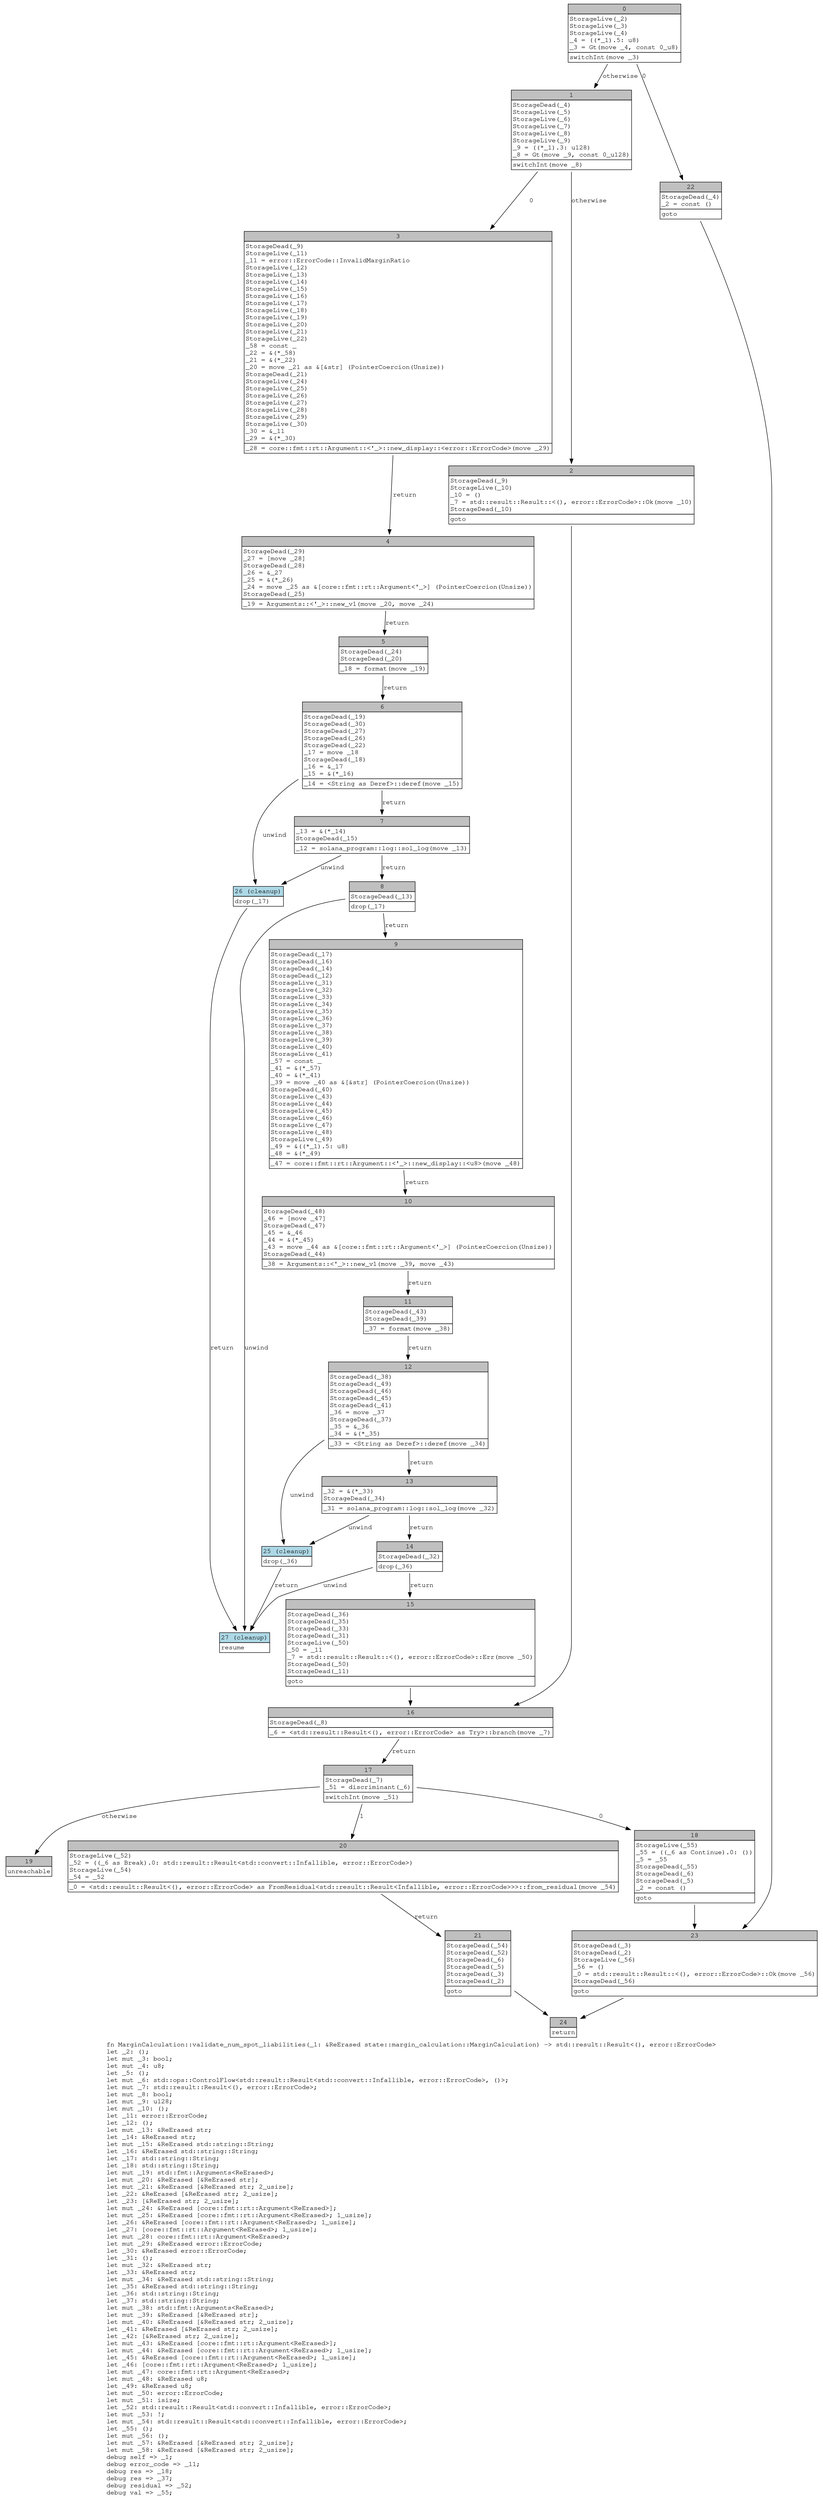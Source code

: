 digraph Mir_0_3449 {
    graph [fontname="Courier, monospace"];
    node [fontname="Courier, monospace"];
    edge [fontname="Courier, monospace"];
    label=<fn MarginCalculation::validate_num_spot_liabilities(_1: &amp;ReErased state::margin_calculation::MarginCalculation) -&gt; std::result::Result&lt;(), error::ErrorCode&gt;<br align="left"/>let _2: ();<br align="left"/>let mut _3: bool;<br align="left"/>let mut _4: u8;<br align="left"/>let _5: ();<br align="left"/>let mut _6: std::ops::ControlFlow&lt;std::result::Result&lt;std::convert::Infallible, error::ErrorCode&gt;, ()&gt;;<br align="left"/>let mut _7: std::result::Result&lt;(), error::ErrorCode&gt;;<br align="left"/>let mut _8: bool;<br align="left"/>let mut _9: u128;<br align="left"/>let mut _10: ();<br align="left"/>let _11: error::ErrorCode;<br align="left"/>let _12: ();<br align="left"/>let mut _13: &amp;ReErased str;<br align="left"/>let _14: &amp;ReErased str;<br align="left"/>let mut _15: &amp;ReErased std::string::String;<br align="left"/>let _16: &amp;ReErased std::string::String;<br align="left"/>let _17: std::string::String;<br align="left"/>let _18: std::string::String;<br align="left"/>let mut _19: std::fmt::Arguments&lt;ReErased&gt;;<br align="left"/>let mut _20: &amp;ReErased [&amp;ReErased str];<br align="left"/>let mut _21: &amp;ReErased [&amp;ReErased str; 2_usize];<br align="left"/>let _22: &amp;ReErased [&amp;ReErased str; 2_usize];<br align="left"/>let _23: [&amp;ReErased str; 2_usize];<br align="left"/>let mut _24: &amp;ReErased [core::fmt::rt::Argument&lt;ReErased&gt;];<br align="left"/>let mut _25: &amp;ReErased [core::fmt::rt::Argument&lt;ReErased&gt;; 1_usize];<br align="left"/>let _26: &amp;ReErased [core::fmt::rt::Argument&lt;ReErased&gt;; 1_usize];<br align="left"/>let _27: [core::fmt::rt::Argument&lt;ReErased&gt;; 1_usize];<br align="left"/>let mut _28: core::fmt::rt::Argument&lt;ReErased&gt;;<br align="left"/>let mut _29: &amp;ReErased error::ErrorCode;<br align="left"/>let _30: &amp;ReErased error::ErrorCode;<br align="left"/>let _31: ();<br align="left"/>let mut _32: &amp;ReErased str;<br align="left"/>let _33: &amp;ReErased str;<br align="left"/>let mut _34: &amp;ReErased std::string::String;<br align="left"/>let _35: &amp;ReErased std::string::String;<br align="left"/>let _36: std::string::String;<br align="left"/>let _37: std::string::String;<br align="left"/>let mut _38: std::fmt::Arguments&lt;ReErased&gt;;<br align="left"/>let mut _39: &amp;ReErased [&amp;ReErased str];<br align="left"/>let mut _40: &amp;ReErased [&amp;ReErased str; 2_usize];<br align="left"/>let _41: &amp;ReErased [&amp;ReErased str; 2_usize];<br align="left"/>let _42: [&amp;ReErased str; 2_usize];<br align="left"/>let mut _43: &amp;ReErased [core::fmt::rt::Argument&lt;ReErased&gt;];<br align="left"/>let mut _44: &amp;ReErased [core::fmt::rt::Argument&lt;ReErased&gt;; 1_usize];<br align="left"/>let _45: &amp;ReErased [core::fmt::rt::Argument&lt;ReErased&gt;; 1_usize];<br align="left"/>let _46: [core::fmt::rt::Argument&lt;ReErased&gt;; 1_usize];<br align="left"/>let mut _47: core::fmt::rt::Argument&lt;ReErased&gt;;<br align="left"/>let mut _48: &amp;ReErased u8;<br align="left"/>let _49: &amp;ReErased u8;<br align="left"/>let mut _50: error::ErrorCode;<br align="left"/>let mut _51: isize;<br align="left"/>let _52: std::result::Result&lt;std::convert::Infallible, error::ErrorCode&gt;;<br align="left"/>let mut _53: !;<br align="left"/>let mut _54: std::result::Result&lt;std::convert::Infallible, error::ErrorCode&gt;;<br align="left"/>let _55: ();<br align="left"/>let mut _56: ();<br align="left"/>let mut _57: &amp;ReErased [&amp;ReErased str; 2_usize];<br align="left"/>let mut _58: &amp;ReErased [&amp;ReErased str; 2_usize];<br align="left"/>debug self =&gt; _1;<br align="left"/>debug error_code =&gt; _11;<br align="left"/>debug res =&gt; _18;<br align="left"/>debug res =&gt; _37;<br align="left"/>debug residual =&gt; _52;<br align="left"/>debug val =&gt; _55;<br align="left"/>>;
    bb0__0_3449 [shape="none", label=<<table border="0" cellborder="1" cellspacing="0"><tr><td bgcolor="gray" align="center" colspan="1">0</td></tr><tr><td align="left" balign="left">StorageLive(_2)<br/>StorageLive(_3)<br/>StorageLive(_4)<br/>_4 = ((*_1).5: u8)<br/>_3 = Gt(move _4, const 0_u8)<br/></td></tr><tr><td align="left">switchInt(move _3)</td></tr></table>>];
    bb1__0_3449 [shape="none", label=<<table border="0" cellborder="1" cellspacing="0"><tr><td bgcolor="gray" align="center" colspan="1">1</td></tr><tr><td align="left" balign="left">StorageDead(_4)<br/>StorageLive(_5)<br/>StorageLive(_6)<br/>StorageLive(_7)<br/>StorageLive(_8)<br/>StorageLive(_9)<br/>_9 = ((*_1).3: u128)<br/>_8 = Gt(move _9, const 0_u128)<br/></td></tr><tr><td align="left">switchInt(move _8)</td></tr></table>>];
    bb2__0_3449 [shape="none", label=<<table border="0" cellborder="1" cellspacing="0"><tr><td bgcolor="gray" align="center" colspan="1">2</td></tr><tr><td align="left" balign="left">StorageDead(_9)<br/>StorageLive(_10)<br/>_10 = ()<br/>_7 = std::result::Result::&lt;(), error::ErrorCode&gt;::Ok(move _10)<br/>StorageDead(_10)<br/></td></tr><tr><td align="left">goto</td></tr></table>>];
    bb3__0_3449 [shape="none", label=<<table border="0" cellborder="1" cellspacing="0"><tr><td bgcolor="gray" align="center" colspan="1">3</td></tr><tr><td align="left" balign="left">StorageDead(_9)<br/>StorageLive(_11)<br/>_11 = error::ErrorCode::InvalidMarginRatio<br/>StorageLive(_12)<br/>StorageLive(_13)<br/>StorageLive(_14)<br/>StorageLive(_15)<br/>StorageLive(_16)<br/>StorageLive(_17)<br/>StorageLive(_18)<br/>StorageLive(_19)<br/>StorageLive(_20)<br/>StorageLive(_21)<br/>StorageLive(_22)<br/>_58 = const _<br/>_22 = &amp;(*_58)<br/>_21 = &amp;(*_22)<br/>_20 = move _21 as &amp;[&amp;str] (PointerCoercion(Unsize))<br/>StorageDead(_21)<br/>StorageLive(_24)<br/>StorageLive(_25)<br/>StorageLive(_26)<br/>StorageLive(_27)<br/>StorageLive(_28)<br/>StorageLive(_29)<br/>StorageLive(_30)<br/>_30 = &amp;_11<br/>_29 = &amp;(*_30)<br/></td></tr><tr><td align="left">_28 = core::fmt::rt::Argument::&lt;'_&gt;::new_display::&lt;error::ErrorCode&gt;(move _29)</td></tr></table>>];
    bb4__0_3449 [shape="none", label=<<table border="0" cellborder="1" cellspacing="0"><tr><td bgcolor="gray" align="center" colspan="1">4</td></tr><tr><td align="left" balign="left">StorageDead(_29)<br/>_27 = [move _28]<br/>StorageDead(_28)<br/>_26 = &amp;_27<br/>_25 = &amp;(*_26)<br/>_24 = move _25 as &amp;[core::fmt::rt::Argument&lt;'_&gt;] (PointerCoercion(Unsize))<br/>StorageDead(_25)<br/></td></tr><tr><td align="left">_19 = Arguments::&lt;'_&gt;::new_v1(move _20, move _24)</td></tr></table>>];
    bb5__0_3449 [shape="none", label=<<table border="0" cellborder="1" cellspacing="0"><tr><td bgcolor="gray" align="center" colspan="1">5</td></tr><tr><td align="left" balign="left">StorageDead(_24)<br/>StorageDead(_20)<br/></td></tr><tr><td align="left">_18 = format(move _19)</td></tr></table>>];
    bb6__0_3449 [shape="none", label=<<table border="0" cellborder="1" cellspacing="0"><tr><td bgcolor="gray" align="center" colspan="1">6</td></tr><tr><td align="left" balign="left">StorageDead(_19)<br/>StorageDead(_30)<br/>StorageDead(_27)<br/>StorageDead(_26)<br/>StorageDead(_22)<br/>_17 = move _18<br/>StorageDead(_18)<br/>_16 = &amp;_17<br/>_15 = &amp;(*_16)<br/></td></tr><tr><td align="left">_14 = &lt;String as Deref&gt;::deref(move _15)</td></tr></table>>];
    bb7__0_3449 [shape="none", label=<<table border="0" cellborder="1" cellspacing="0"><tr><td bgcolor="gray" align="center" colspan="1">7</td></tr><tr><td align="left" balign="left">_13 = &amp;(*_14)<br/>StorageDead(_15)<br/></td></tr><tr><td align="left">_12 = solana_program::log::sol_log(move _13)</td></tr></table>>];
    bb8__0_3449 [shape="none", label=<<table border="0" cellborder="1" cellspacing="0"><tr><td bgcolor="gray" align="center" colspan="1">8</td></tr><tr><td align="left" balign="left">StorageDead(_13)<br/></td></tr><tr><td align="left">drop(_17)</td></tr></table>>];
    bb9__0_3449 [shape="none", label=<<table border="0" cellborder="1" cellspacing="0"><tr><td bgcolor="gray" align="center" colspan="1">9</td></tr><tr><td align="left" balign="left">StorageDead(_17)<br/>StorageDead(_16)<br/>StorageDead(_14)<br/>StorageDead(_12)<br/>StorageLive(_31)<br/>StorageLive(_32)<br/>StorageLive(_33)<br/>StorageLive(_34)<br/>StorageLive(_35)<br/>StorageLive(_36)<br/>StorageLive(_37)<br/>StorageLive(_38)<br/>StorageLive(_39)<br/>StorageLive(_40)<br/>StorageLive(_41)<br/>_57 = const _<br/>_41 = &amp;(*_57)<br/>_40 = &amp;(*_41)<br/>_39 = move _40 as &amp;[&amp;str] (PointerCoercion(Unsize))<br/>StorageDead(_40)<br/>StorageLive(_43)<br/>StorageLive(_44)<br/>StorageLive(_45)<br/>StorageLive(_46)<br/>StorageLive(_47)<br/>StorageLive(_48)<br/>StorageLive(_49)<br/>_49 = &amp;((*_1).5: u8)<br/>_48 = &amp;(*_49)<br/></td></tr><tr><td align="left">_47 = core::fmt::rt::Argument::&lt;'_&gt;::new_display::&lt;u8&gt;(move _48)</td></tr></table>>];
    bb10__0_3449 [shape="none", label=<<table border="0" cellborder="1" cellspacing="0"><tr><td bgcolor="gray" align="center" colspan="1">10</td></tr><tr><td align="left" balign="left">StorageDead(_48)<br/>_46 = [move _47]<br/>StorageDead(_47)<br/>_45 = &amp;_46<br/>_44 = &amp;(*_45)<br/>_43 = move _44 as &amp;[core::fmt::rt::Argument&lt;'_&gt;] (PointerCoercion(Unsize))<br/>StorageDead(_44)<br/></td></tr><tr><td align="left">_38 = Arguments::&lt;'_&gt;::new_v1(move _39, move _43)</td></tr></table>>];
    bb11__0_3449 [shape="none", label=<<table border="0" cellborder="1" cellspacing="0"><tr><td bgcolor="gray" align="center" colspan="1">11</td></tr><tr><td align="left" balign="left">StorageDead(_43)<br/>StorageDead(_39)<br/></td></tr><tr><td align="left">_37 = format(move _38)</td></tr></table>>];
    bb12__0_3449 [shape="none", label=<<table border="0" cellborder="1" cellspacing="0"><tr><td bgcolor="gray" align="center" colspan="1">12</td></tr><tr><td align="left" balign="left">StorageDead(_38)<br/>StorageDead(_49)<br/>StorageDead(_46)<br/>StorageDead(_45)<br/>StorageDead(_41)<br/>_36 = move _37<br/>StorageDead(_37)<br/>_35 = &amp;_36<br/>_34 = &amp;(*_35)<br/></td></tr><tr><td align="left">_33 = &lt;String as Deref&gt;::deref(move _34)</td></tr></table>>];
    bb13__0_3449 [shape="none", label=<<table border="0" cellborder="1" cellspacing="0"><tr><td bgcolor="gray" align="center" colspan="1">13</td></tr><tr><td align="left" balign="left">_32 = &amp;(*_33)<br/>StorageDead(_34)<br/></td></tr><tr><td align="left">_31 = solana_program::log::sol_log(move _32)</td></tr></table>>];
    bb14__0_3449 [shape="none", label=<<table border="0" cellborder="1" cellspacing="0"><tr><td bgcolor="gray" align="center" colspan="1">14</td></tr><tr><td align="left" balign="left">StorageDead(_32)<br/></td></tr><tr><td align="left">drop(_36)</td></tr></table>>];
    bb15__0_3449 [shape="none", label=<<table border="0" cellborder="1" cellspacing="0"><tr><td bgcolor="gray" align="center" colspan="1">15</td></tr><tr><td align="left" balign="left">StorageDead(_36)<br/>StorageDead(_35)<br/>StorageDead(_33)<br/>StorageDead(_31)<br/>StorageLive(_50)<br/>_50 = _11<br/>_7 = std::result::Result::&lt;(), error::ErrorCode&gt;::Err(move _50)<br/>StorageDead(_50)<br/>StorageDead(_11)<br/></td></tr><tr><td align="left">goto</td></tr></table>>];
    bb16__0_3449 [shape="none", label=<<table border="0" cellborder="1" cellspacing="0"><tr><td bgcolor="gray" align="center" colspan="1">16</td></tr><tr><td align="left" balign="left">StorageDead(_8)<br/></td></tr><tr><td align="left">_6 = &lt;std::result::Result&lt;(), error::ErrorCode&gt; as Try&gt;::branch(move _7)</td></tr></table>>];
    bb17__0_3449 [shape="none", label=<<table border="0" cellborder="1" cellspacing="0"><tr><td bgcolor="gray" align="center" colspan="1">17</td></tr><tr><td align="left" balign="left">StorageDead(_7)<br/>_51 = discriminant(_6)<br/></td></tr><tr><td align="left">switchInt(move _51)</td></tr></table>>];
    bb18__0_3449 [shape="none", label=<<table border="0" cellborder="1" cellspacing="0"><tr><td bgcolor="gray" align="center" colspan="1">18</td></tr><tr><td align="left" balign="left">StorageLive(_55)<br/>_55 = ((_6 as Continue).0: ())<br/>_5 = _55<br/>StorageDead(_55)<br/>StorageDead(_6)<br/>StorageDead(_5)<br/>_2 = const ()<br/></td></tr><tr><td align="left">goto</td></tr></table>>];
    bb19__0_3449 [shape="none", label=<<table border="0" cellborder="1" cellspacing="0"><tr><td bgcolor="gray" align="center" colspan="1">19</td></tr><tr><td align="left">unreachable</td></tr></table>>];
    bb20__0_3449 [shape="none", label=<<table border="0" cellborder="1" cellspacing="0"><tr><td bgcolor="gray" align="center" colspan="1">20</td></tr><tr><td align="left" balign="left">StorageLive(_52)<br/>_52 = ((_6 as Break).0: std::result::Result&lt;std::convert::Infallible, error::ErrorCode&gt;)<br/>StorageLive(_54)<br/>_54 = _52<br/></td></tr><tr><td align="left">_0 = &lt;std::result::Result&lt;(), error::ErrorCode&gt; as FromResidual&lt;std::result::Result&lt;Infallible, error::ErrorCode&gt;&gt;&gt;::from_residual(move _54)</td></tr></table>>];
    bb21__0_3449 [shape="none", label=<<table border="0" cellborder="1" cellspacing="0"><tr><td bgcolor="gray" align="center" colspan="1">21</td></tr><tr><td align="left" balign="left">StorageDead(_54)<br/>StorageDead(_52)<br/>StorageDead(_6)<br/>StorageDead(_5)<br/>StorageDead(_3)<br/>StorageDead(_2)<br/></td></tr><tr><td align="left">goto</td></tr></table>>];
    bb22__0_3449 [shape="none", label=<<table border="0" cellborder="1" cellspacing="0"><tr><td bgcolor="gray" align="center" colspan="1">22</td></tr><tr><td align="left" balign="left">StorageDead(_4)<br/>_2 = const ()<br/></td></tr><tr><td align="left">goto</td></tr></table>>];
    bb23__0_3449 [shape="none", label=<<table border="0" cellborder="1" cellspacing="0"><tr><td bgcolor="gray" align="center" colspan="1">23</td></tr><tr><td align="left" balign="left">StorageDead(_3)<br/>StorageDead(_2)<br/>StorageLive(_56)<br/>_56 = ()<br/>_0 = std::result::Result::&lt;(), error::ErrorCode&gt;::Ok(move _56)<br/>StorageDead(_56)<br/></td></tr><tr><td align="left">goto</td></tr></table>>];
    bb24__0_3449 [shape="none", label=<<table border="0" cellborder="1" cellspacing="0"><tr><td bgcolor="gray" align="center" colspan="1">24</td></tr><tr><td align="left">return</td></tr></table>>];
    bb25__0_3449 [shape="none", label=<<table border="0" cellborder="1" cellspacing="0"><tr><td bgcolor="lightblue" align="center" colspan="1">25 (cleanup)</td></tr><tr><td align="left">drop(_36)</td></tr></table>>];
    bb26__0_3449 [shape="none", label=<<table border="0" cellborder="1" cellspacing="0"><tr><td bgcolor="lightblue" align="center" colspan="1">26 (cleanup)</td></tr><tr><td align="left">drop(_17)</td></tr></table>>];
    bb27__0_3449 [shape="none", label=<<table border="0" cellborder="1" cellspacing="0"><tr><td bgcolor="lightblue" align="center" colspan="1">27 (cleanup)</td></tr><tr><td align="left">resume</td></tr></table>>];
    bb0__0_3449 -> bb22__0_3449 [label="0"];
    bb0__0_3449 -> bb1__0_3449 [label="otherwise"];
    bb1__0_3449 -> bb3__0_3449 [label="0"];
    bb1__0_3449 -> bb2__0_3449 [label="otherwise"];
    bb2__0_3449 -> bb16__0_3449 [label=""];
    bb3__0_3449 -> bb4__0_3449 [label="return"];
    bb4__0_3449 -> bb5__0_3449 [label="return"];
    bb5__0_3449 -> bb6__0_3449 [label="return"];
    bb6__0_3449 -> bb7__0_3449 [label="return"];
    bb6__0_3449 -> bb26__0_3449 [label="unwind"];
    bb7__0_3449 -> bb8__0_3449 [label="return"];
    bb7__0_3449 -> bb26__0_3449 [label="unwind"];
    bb8__0_3449 -> bb9__0_3449 [label="return"];
    bb8__0_3449 -> bb27__0_3449 [label="unwind"];
    bb9__0_3449 -> bb10__0_3449 [label="return"];
    bb10__0_3449 -> bb11__0_3449 [label="return"];
    bb11__0_3449 -> bb12__0_3449 [label="return"];
    bb12__0_3449 -> bb13__0_3449 [label="return"];
    bb12__0_3449 -> bb25__0_3449 [label="unwind"];
    bb13__0_3449 -> bb14__0_3449 [label="return"];
    bb13__0_3449 -> bb25__0_3449 [label="unwind"];
    bb14__0_3449 -> bb15__0_3449 [label="return"];
    bb14__0_3449 -> bb27__0_3449 [label="unwind"];
    bb15__0_3449 -> bb16__0_3449 [label=""];
    bb16__0_3449 -> bb17__0_3449 [label="return"];
    bb17__0_3449 -> bb18__0_3449 [label="0"];
    bb17__0_3449 -> bb20__0_3449 [label="1"];
    bb17__0_3449 -> bb19__0_3449 [label="otherwise"];
    bb18__0_3449 -> bb23__0_3449 [label=""];
    bb20__0_3449 -> bb21__0_3449 [label="return"];
    bb21__0_3449 -> bb24__0_3449 [label=""];
    bb22__0_3449 -> bb23__0_3449 [label=""];
    bb23__0_3449 -> bb24__0_3449 [label=""];
    bb25__0_3449 -> bb27__0_3449 [label="return"];
    bb26__0_3449 -> bb27__0_3449 [label="return"];
}
